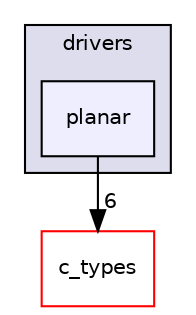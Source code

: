 digraph "planar" {
  compound=true
  node [ fontsize="10", fontname="Helvetica"];
  edge [ labelfontsize="10", labelfontname="Helvetica"];
  subgraph clusterdir_4fe5cf12322eb0f9892753dc20f1484c {
    graph [ bgcolor="#ddddee", pencolor="black", label="drivers" fontname="Helvetica", fontsize="10", URL="dir_4fe5cf12322eb0f9892753dc20f1484c.html"]
  dir_fe5699444110f2660e3fac5c4c64b280 [shape=box, label="planar", style="filled", fillcolor="#eeeeff", pencolor="black", URL="dir_fe5699444110f2660e3fac5c4c64b280.html"];
  }
  dir_d5995d5871f728649bd47ea0d6428e03 [shape=box label="c_types" fillcolor="white" style="filled" color="red" URL="dir_d5995d5871f728649bd47ea0d6428e03.html"];
  dir_fe5699444110f2660e3fac5c4c64b280->dir_d5995d5871f728649bd47ea0d6428e03 [headlabel="6", labeldistance=1.5 headhref="dir_000026_000049.html"];
}
